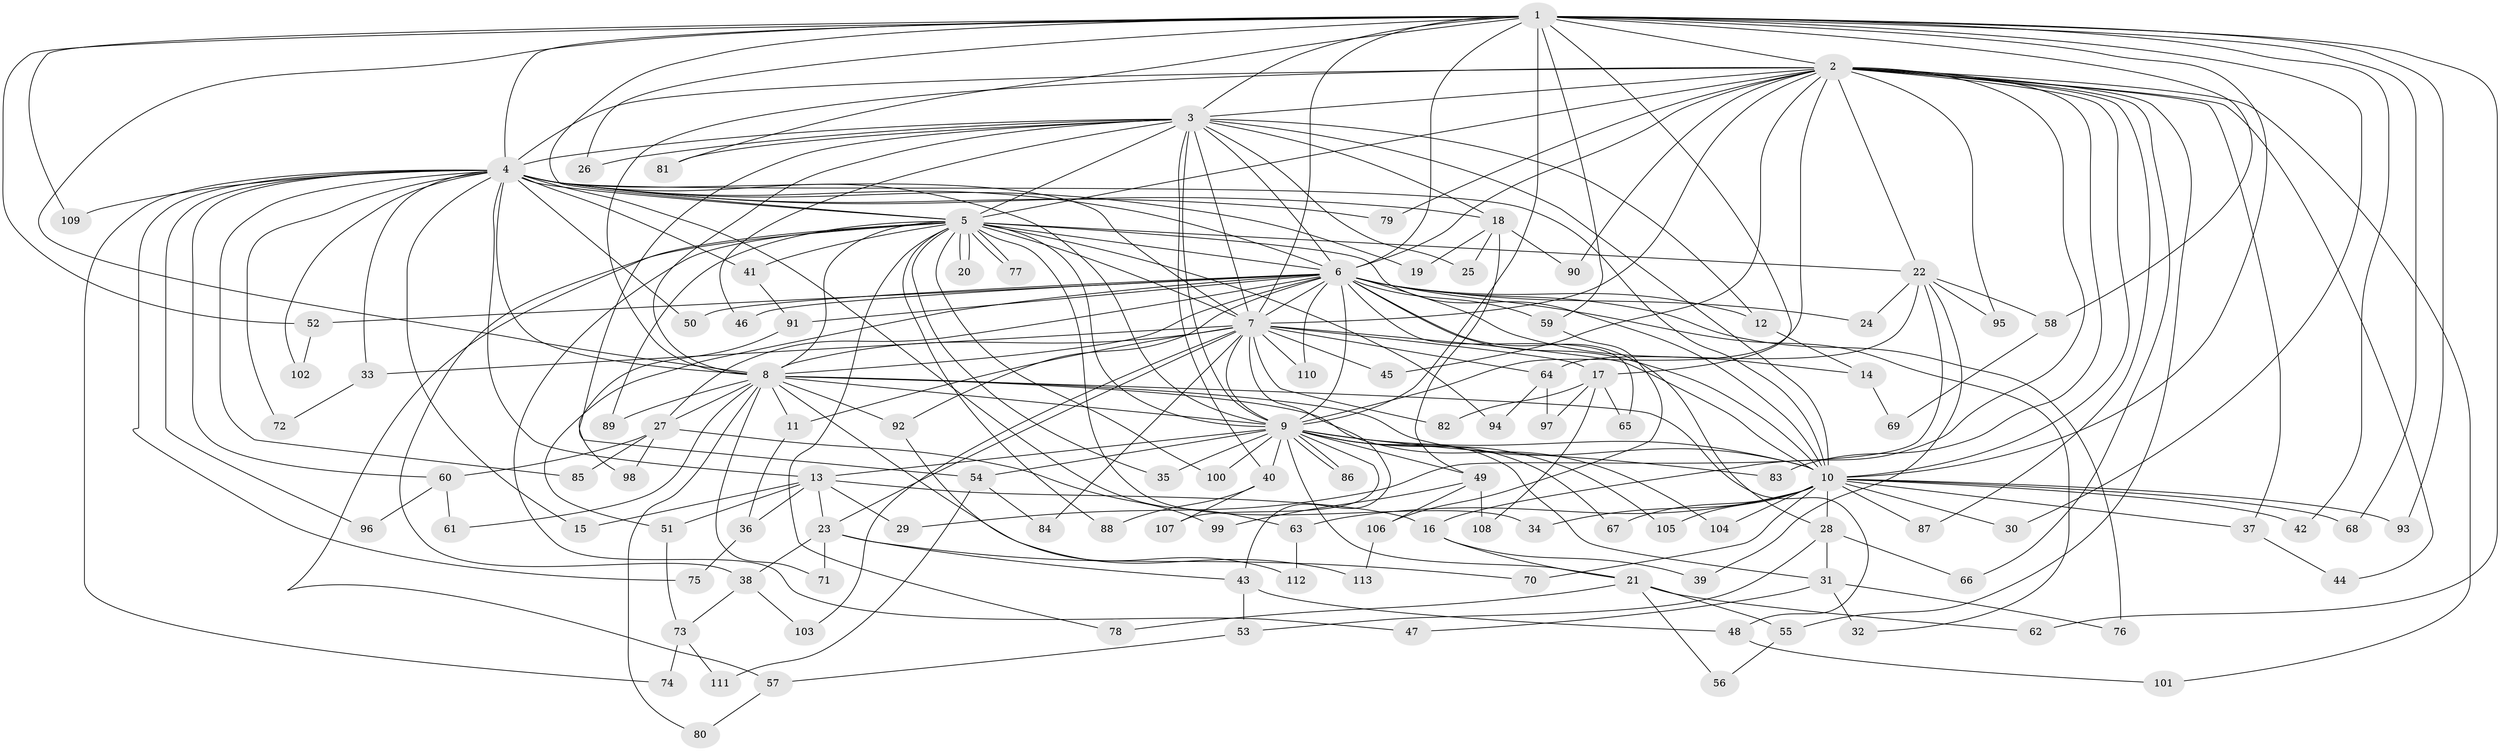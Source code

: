 // Generated by graph-tools (version 1.1) at 2025/45/03/09/25 04:45:01]
// undirected, 113 vertices, 251 edges
graph export_dot {
graph [start="1"]
  node [color=gray90,style=filled];
  1;
  2;
  3;
  4;
  5;
  6;
  7;
  8;
  9;
  10;
  11;
  12;
  13;
  14;
  15;
  16;
  17;
  18;
  19;
  20;
  21;
  22;
  23;
  24;
  25;
  26;
  27;
  28;
  29;
  30;
  31;
  32;
  33;
  34;
  35;
  36;
  37;
  38;
  39;
  40;
  41;
  42;
  43;
  44;
  45;
  46;
  47;
  48;
  49;
  50;
  51;
  52;
  53;
  54;
  55;
  56;
  57;
  58;
  59;
  60;
  61;
  62;
  63;
  64;
  65;
  66;
  67;
  68;
  69;
  70;
  71;
  72;
  73;
  74;
  75;
  76;
  77;
  78;
  79;
  80;
  81;
  82;
  83;
  84;
  85;
  86;
  87;
  88;
  89;
  90;
  91;
  92;
  93;
  94;
  95;
  96;
  97;
  98;
  99;
  100;
  101;
  102;
  103;
  104;
  105;
  106;
  107;
  108;
  109;
  110;
  111;
  112;
  113;
  1 -- 2;
  1 -- 3;
  1 -- 4;
  1 -- 5;
  1 -- 6;
  1 -- 7;
  1 -- 8;
  1 -- 9;
  1 -- 10;
  1 -- 17;
  1 -- 26;
  1 -- 30;
  1 -- 42;
  1 -- 52;
  1 -- 58;
  1 -- 59;
  1 -- 62;
  1 -- 68;
  1 -- 81;
  1 -- 93;
  1 -- 109;
  2 -- 3;
  2 -- 4;
  2 -- 5;
  2 -- 6;
  2 -- 7;
  2 -- 8;
  2 -- 9;
  2 -- 10;
  2 -- 16;
  2 -- 22;
  2 -- 37;
  2 -- 44;
  2 -- 45;
  2 -- 55;
  2 -- 66;
  2 -- 79;
  2 -- 83;
  2 -- 87;
  2 -- 90;
  2 -- 95;
  2 -- 101;
  3 -- 4;
  3 -- 5;
  3 -- 6;
  3 -- 7;
  3 -- 8;
  3 -- 9;
  3 -- 10;
  3 -- 12;
  3 -- 18;
  3 -- 25;
  3 -- 26;
  3 -- 40;
  3 -- 46;
  3 -- 54;
  3 -- 81;
  4 -- 5;
  4 -- 6;
  4 -- 7;
  4 -- 8;
  4 -- 9;
  4 -- 10;
  4 -- 13;
  4 -- 15;
  4 -- 18;
  4 -- 19;
  4 -- 33;
  4 -- 41;
  4 -- 50;
  4 -- 60;
  4 -- 63;
  4 -- 72;
  4 -- 74;
  4 -- 75;
  4 -- 79;
  4 -- 85;
  4 -- 96;
  4 -- 102;
  4 -- 109;
  5 -- 6;
  5 -- 7;
  5 -- 8;
  5 -- 9;
  5 -- 10;
  5 -- 20;
  5 -- 20;
  5 -- 22;
  5 -- 34;
  5 -- 35;
  5 -- 38;
  5 -- 41;
  5 -- 47;
  5 -- 57;
  5 -- 77;
  5 -- 77;
  5 -- 78;
  5 -- 88;
  5 -- 89;
  5 -- 94;
  5 -- 100;
  6 -- 7;
  6 -- 8;
  6 -- 9;
  6 -- 10;
  6 -- 12;
  6 -- 14;
  6 -- 24;
  6 -- 27;
  6 -- 28;
  6 -- 32;
  6 -- 46;
  6 -- 50;
  6 -- 51;
  6 -- 52;
  6 -- 59;
  6 -- 65;
  6 -- 76;
  6 -- 91;
  6 -- 92;
  6 -- 110;
  7 -- 8;
  7 -- 9;
  7 -- 10;
  7 -- 11;
  7 -- 17;
  7 -- 23;
  7 -- 33;
  7 -- 43;
  7 -- 45;
  7 -- 64;
  7 -- 82;
  7 -- 84;
  7 -- 103;
  7 -- 110;
  8 -- 9;
  8 -- 10;
  8 -- 11;
  8 -- 27;
  8 -- 48;
  8 -- 61;
  8 -- 71;
  8 -- 80;
  8 -- 89;
  8 -- 92;
  8 -- 104;
  8 -- 113;
  9 -- 10;
  9 -- 13;
  9 -- 21;
  9 -- 31;
  9 -- 35;
  9 -- 40;
  9 -- 49;
  9 -- 54;
  9 -- 67;
  9 -- 83;
  9 -- 86;
  9 -- 86;
  9 -- 100;
  9 -- 105;
  9 -- 107;
  10 -- 28;
  10 -- 30;
  10 -- 34;
  10 -- 37;
  10 -- 42;
  10 -- 63;
  10 -- 67;
  10 -- 68;
  10 -- 70;
  10 -- 87;
  10 -- 93;
  10 -- 104;
  10 -- 105;
  11 -- 36;
  12 -- 14;
  13 -- 15;
  13 -- 16;
  13 -- 23;
  13 -- 29;
  13 -- 36;
  13 -- 51;
  14 -- 69;
  16 -- 21;
  16 -- 39;
  17 -- 65;
  17 -- 82;
  17 -- 97;
  17 -- 108;
  18 -- 19;
  18 -- 25;
  18 -- 49;
  18 -- 90;
  21 -- 55;
  21 -- 56;
  21 -- 62;
  21 -- 78;
  22 -- 24;
  22 -- 29;
  22 -- 39;
  22 -- 58;
  22 -- 64;
  22 -- 95;
  23 -- 38;
  23 -- 43;
  23 -- 70;
  23 -- 71;
  27 -- 60;
  27 -- 85;
  27 -- 98;
  27 -- 99;
  28 -- 31;
  28 -- 53;
  28 -- 66;
  31 -- 32;
  31 -- 47;
  31 -- 76;
  33 -- 72;
  36 -- 75;
  37 -- 44;
  38 -- 73;
  38 -- 103;
  40 -- 88;
  40 -- 107;
  41 -- 91;
  43 -- 48;
  43 -- 53;
  48 -- 101;
  49 -- 99;
  49 -- 106;
  49 -- 108;
  51 -- 73;
  52 -- 102;
  53 -- 57;
  54 -- 84;
  54 -- 111;
  55 -- 56;
  57 -- 80;
  58 -- 69;
  59 -- 106;
  60 -- 61;
  60 -- 96;
  63 -- 112;
  64 -- 94;
  64 -- 97;
  73 -- 74;
  73 -- 111;
  91 -- 98;
  92 -- 112;
  106 -- 113;
}
